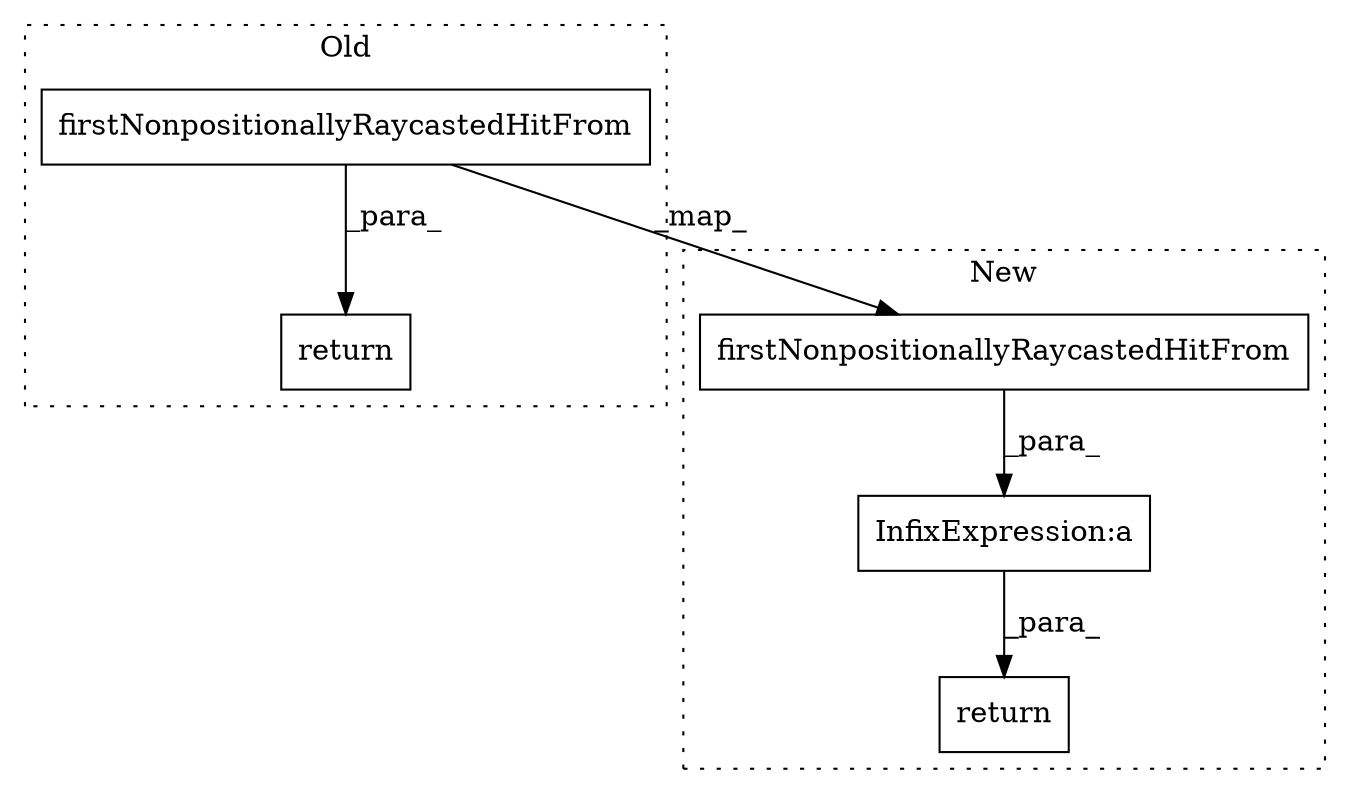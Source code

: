 digraph G {
subgraph cluster0 {
1 [label="firstNonpositionallyRaycastedHitFrom" a="32" s="33791,33896" l="37,1" shape="box"];
5 [label="return" a="41" s="33904" l="7" shape="box"];
label = "Old";
style="dotted";
}
subgraph cluster1 {
2 [label="firstNonpositionallyRaycastedHitFrom" a="32" s="34416,34547" l="48,6" shape="box"];
3 [label="InfixExpression:a" a="27" s="34553" l="1" shape="box"];
4 [label="return" a="41" s="34399" l="7" shape="box"];
label = "New";
style="dotted";
}
1 -> 2 [label="_map_"];
1 -> 5 [label="_para_"];
2 -> 3 [label="_para_"];
3 -> 4 [label="_para_"];
}